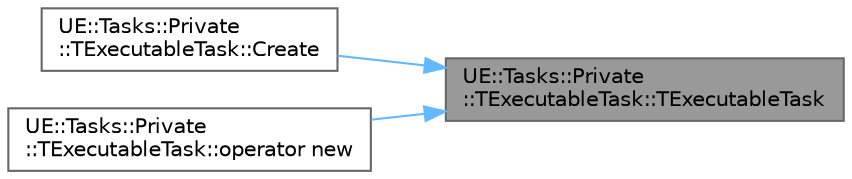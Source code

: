 digraph "UE::Tasks::Private::TExecutableTask::TExecutableTask"
{
 // INTERACTIVE_SVG=YES
 // LATEX_PDF_SIZE
  bgcolor="transparent";
  edge [fontname=Helvetica,fontsize=10,labelfontname=Helvetica,labelfontsize=10];
  node [fontname=Helvetica,fontsize=10,shape=box,height=0.2,width=0.4];
  rankdir="RL";
  Node1 [id="Node000001",label="UE::Tasks::Private\l::TExecutableTask::TExecutableTask",height=0.2,width=0.4,color="gray40", fillcolor="grey60", style="filled", fontcolor="black",tooltip=" "];
  Node1 -> Node2 [id="edge1_Node000001_Node000002",dir="back",color="steelblue1",style="solid",tooltip=" "];
  Node2 [id="Node000002",label="UE::Tasks::Private\l::TExecutableTask::Create",height=0.2,width=0.4,color="grey40", fillcolor="white", style="filled",URL="$d6/d1f/classUE_1_1Tasks_1_1Private_1_1TExecutableTask.html#a070fec514bbd4f82a1b83d531646f2e1",tooltip=" "];
  Node1 -> Node3 [id="edge2_Node000001_Node000003",dir="back",color="steelblue1",style="solid",tooltip=" "];
  Node3 [id="Node000003",label="UE::Tasks::Private\l::TExecutableTask::operator new",height=0.2,width=0.4,color="grey40", fillcolor="white", style="filled",URL="$d6/d1f/classUE_1_1Tasks_1_1Private_1_1TExecutableTask.html#a131c081eb82d750609e309968a8f94c6",tooltip=" "];
}
